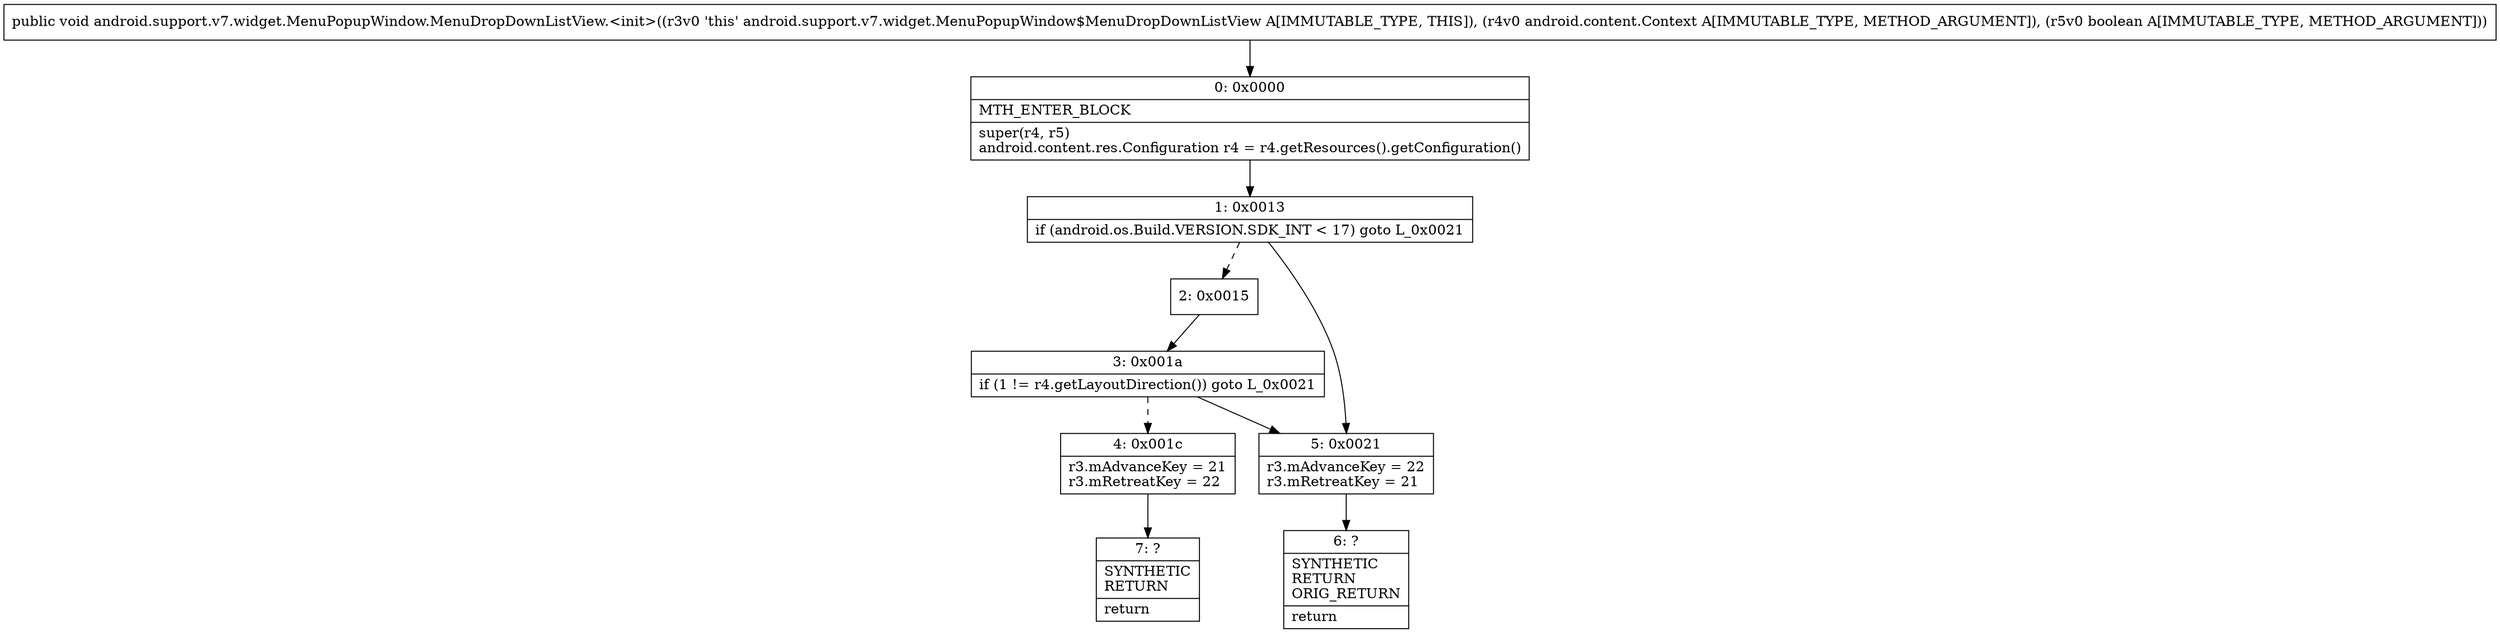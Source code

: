 digraph "CFG forandroid.support.v7.widget.MenuPopupWindow.MenuDropDownListView.\<init\>(Landroid\/content\/Context;Z)V" {
Node_0 [shape=record,label="{0\:\ 0x0000|MTH_ENTER_BLOCK\l|super(r4, r5)\landroid.content.res.Configuration r4 = r4.getResources().getConfiguration()\l}"];
Node_1 [shape=record,label="{1\:\ 0x0013|if (android.os.Build.VERSION.SDK_INT \< 17) goto L_0x0021\l}"];
Node_2 [shape=record,label="{2\:\ 0x0015}"];
Node_3 [shape=record,label="{3\:\ 0x001a|if (1 != r4.getLayoutDirection()) goto L_0x0021\l}"];
Node_4 [shape=record,label="{4\:\ 0x001c|r3.mAdvanceKey = 21\lr3.mRetreatKey = 22\l}"];
Node_5 [shape=record,label="{5\:\ 0x0021|r3.mAdvanceKey = 22\lr3.mRetreatKey = 21\l}"];
Node_6 [shape=record,label="{6\:\ ?|SYNTHETIC\lRETURN\lORIG_RETURN\l|return\l}"];
Node_7 [shape=record,label="{7\:\ ?|SYNTHETIC\lRETURN\l|return\l}"];
MethodNode[shape=record,label="{public void android.support.v7.widget.MenuPopupWindow.MenuDropDownListView.\<init\>((r3v0 'this' android.support.v7.widget.MenuPopupWindow$MenuDropDownListView A[IMMUTABLE_TYPE, THIS]), (r4v0 android.content.Context A[IMMUTABLE_TYPE, METHOD_ARGUMENT]), (r5v0 boolean A[IMMUTABLE_TYPE, METHOD_ARGUMENT])) }"];
MethodNode -> Node_0;
Node_0 -> Node_1;
Node_1 -> Node_2[style=dashed];
Node_1 -> Node_5;
Node_2 -> Node_3;
Node_3 -> Node_4[style=dashed];
Node_3 -> Node_5;
Node_4 -> Node_7;
Node_5 -> Node_6;
}

